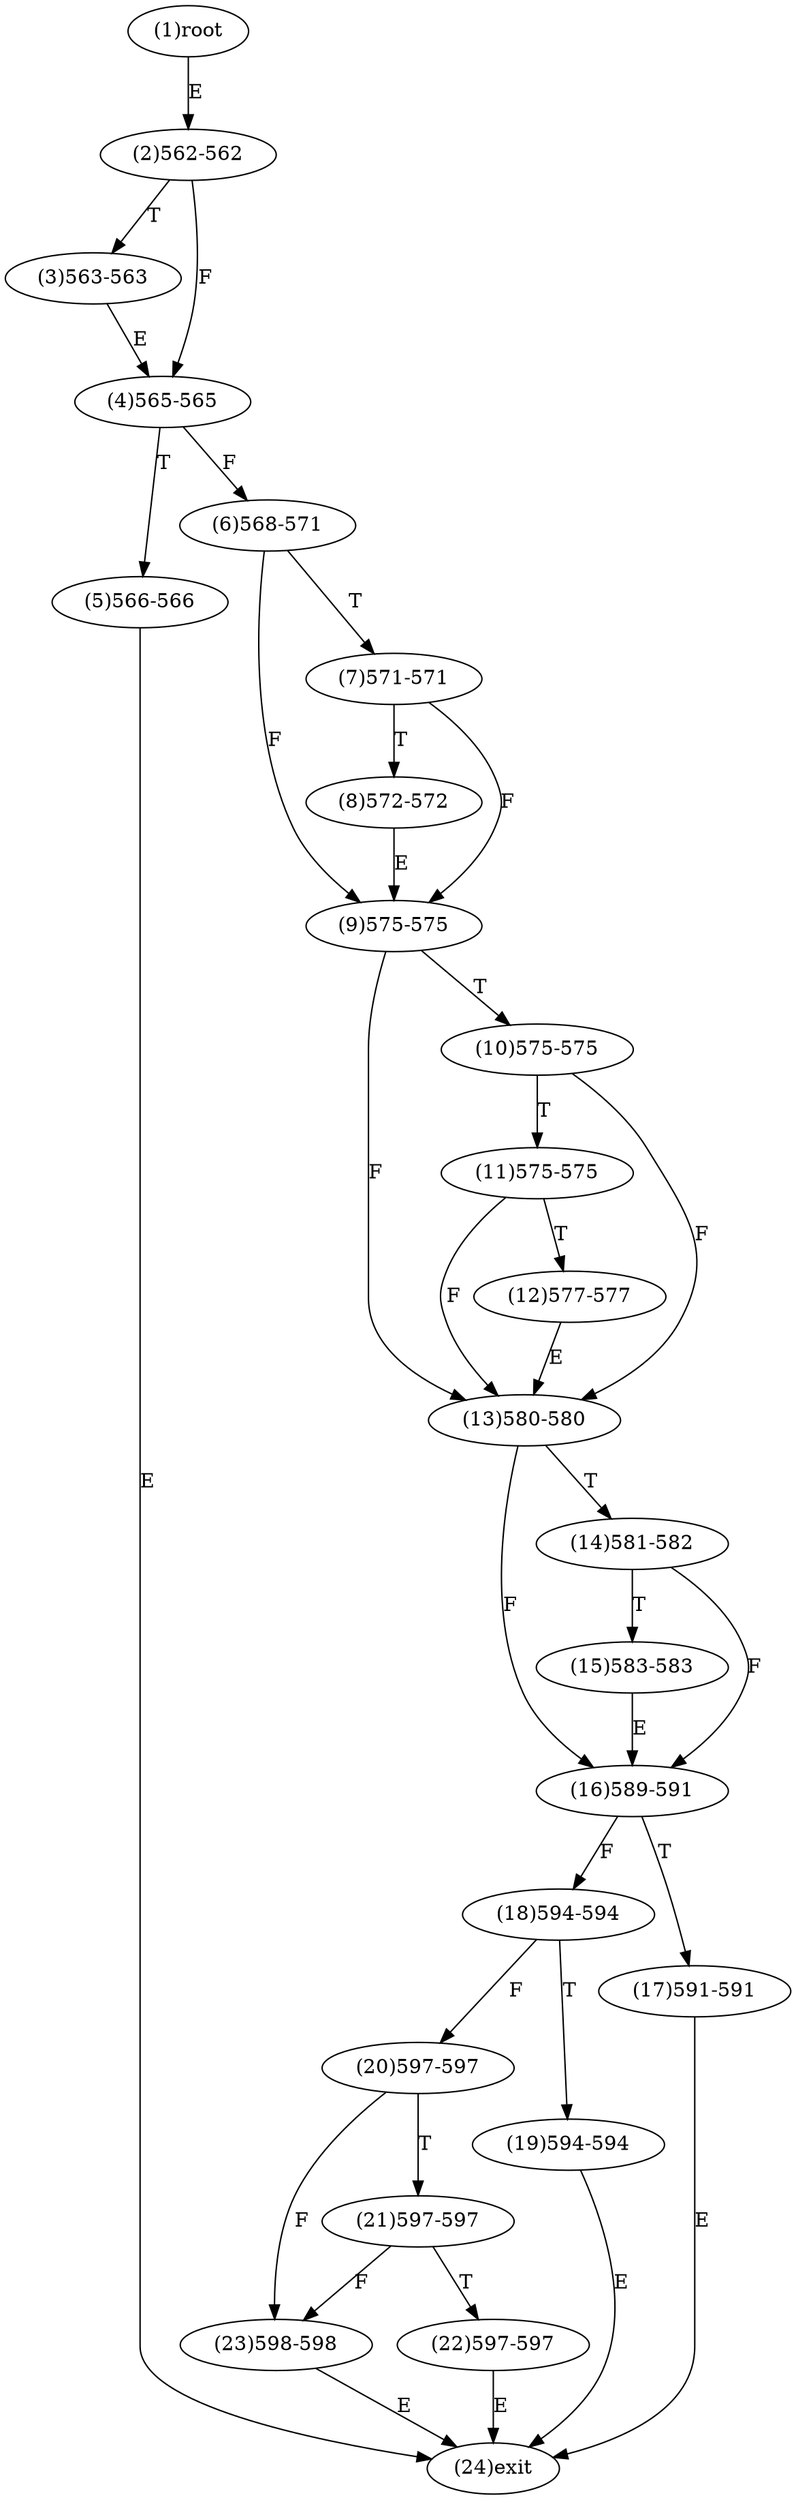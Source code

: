digraph "" { 
1[ label="(1)root"];
2[ label="(2)562-562"];
3[ label="(3)563-563"];
4[ label="(4)565-565"];
5[ label="(5)566-566"];
6[ label="(6)568-571"];
7[ label="(7)571-571"];
8[ label="(8)572-572"];
9[ label="(9)575-575"];
10[ label="(10)575-575"];
11[ label="(11)575-575"];
12[ label="(12)577-577"];
13[ label="(13)580-580"];
14[ label="(14)581-582"];
15[ label="(15)583-583"];
17[ label="(17)591-591"];
16[ label="(16)589-591"];
19[ label="(19)594-594"];
18[ label="(18)594-594"];
21[ label="(21)597-597"];
20[ label="(20)597-597"];
23[ label="(23)598-598"];
22[ label="(22)597-597"];
24[ label="(24)exit"];
1->2[ label="E"];
2->4[ label="F"];
2->3[ label="T"];
3->4[ label="E"];
4->6[ label="F"];
4->5[ label="T"];
5->24[ label="E"];
6->9[ label="F"];
6->7[ label="T"];
7->9[ label="F"];
7->8[ label="T"];
8->9[ label="E"];
9->13[ label="F"];
9->10[ label="T"];
10->13[ label="F"];
10->11[ label="T"];
11->13[ label="F"];
11->12[ label="T"];
12->13[ label="E"];
13->16[ label="F"];
13->14[ label="T"];
14->16[ label="F"];
14->15[ label="T"];
15->16[ label="E"];
16->18[ label="F"];
16->17[ label="T"];
17->24[ label="E"];
18->20[ label="F"];
18->19[ label="T"];
19->24[ label="E"];
20->23[ label="F"];
20->21[ label="T"];
21->23[ label="F"];
21->22[ label="T"];
22->24[ label="E"];
23->24[ label="E"];
}